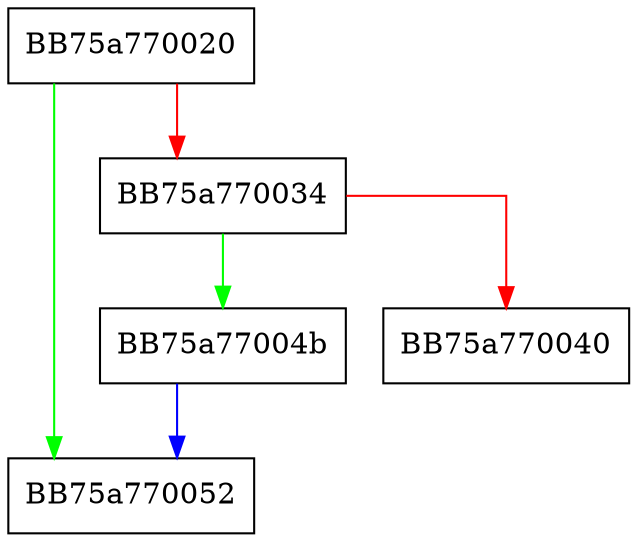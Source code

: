digraph RoInitialize {
  node [shape="box"];
  graph [splines=ortho];
  BB75a770020 -> BB75a770052 [color="green"];
  BB75a770020 -> BB75a770034 [color="red"];
  BB75a770034 -> BB75a77004b [color="green"];
  BB75a770034 -> BB75a770040 [color="red"];
  BB75a77004b -> BB75a770052 [color="blue"];
}